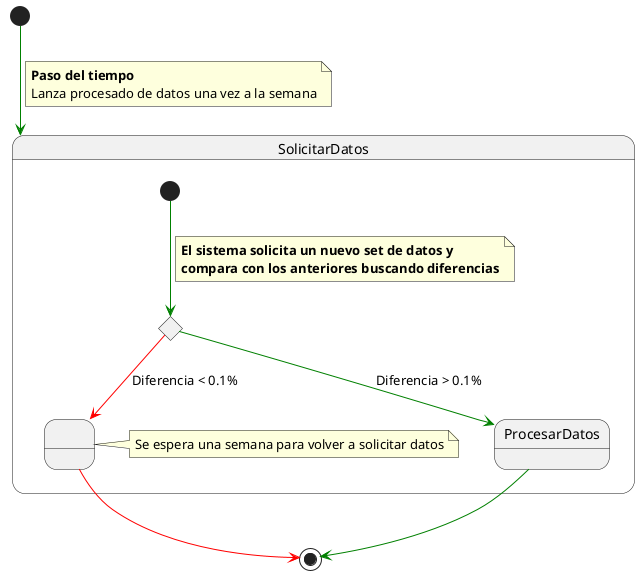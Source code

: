 @startuml SolicitarDatos


State SolicitarDatos{ 

  State state1 as "ProcesarDatos"
  State state2 as " "
  state c <<choice>>

  [*] -[#green]-> c

  note on link 
    <b>El sistema solicita un nuevo set de datos y
    <b>compara con los anteriores buscando diferencias
  end note

  c -[#green]-> state1 : Diferencia > 0.1%
  c -[#red]-> state2 : Diferencia < 0.1%

  note right of state2
    Se espera una semana para volver a solicitar datos
  end note


} 

[*]-[#green]-> SolicitarDatos

note on link
 <b>Paso del tiempo
 Lanza procesado de datos una vez a la semana
end note

state1 -[#green]-> [*] 
state2 -[#red]-> [*] 


@enduml